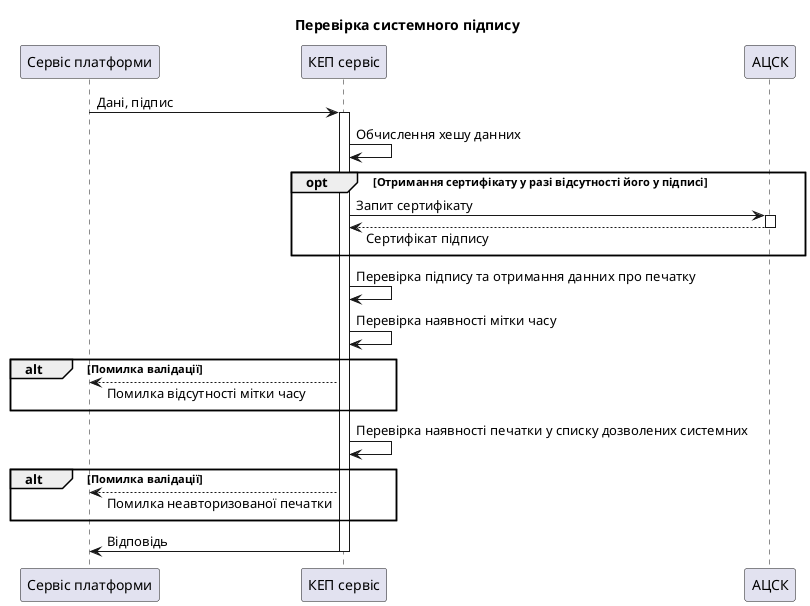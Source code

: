 @startuml
participant "Сервіс платформи" as client  order 10
participant "КЕП сервіс" as digital_ops  order 20
participant "АЦСК" as ca  order 30
skinparam responseMessageBelowArrow true

title Перевірка системного підпису
  client -> digital_ops: Дані, підпис
    activate digital_ops
    digital_ops -> digital_ops: Обчислення хешу данних
        opt Отримання сертифікату у разі відсутності його у підписі
        digital_ops -> ca: Запит сертифікату
        activate ca
        digital_ops <-- ca: Сертифікат підпису
        deactivate ca
        end
    digital_ops -> digital_ops: Перевірка підпису та отримання данних про печатку
    digital_ops -> digital_ops: Перевірка наявності мітки часу
    alt Помилка валідації
    client <-- digital_ops: Помилка відсутності мітки часу
    end
    digital_ops -> digital_ops: Перевірка наявності печатки у списку дозволених системних
    alt Помилка валідації
    client <-- digital_ops: Помилка неавторизованої печатки
    end
    digital_ops -> client: Відповідь
    deactivate digital_ops

@enduml